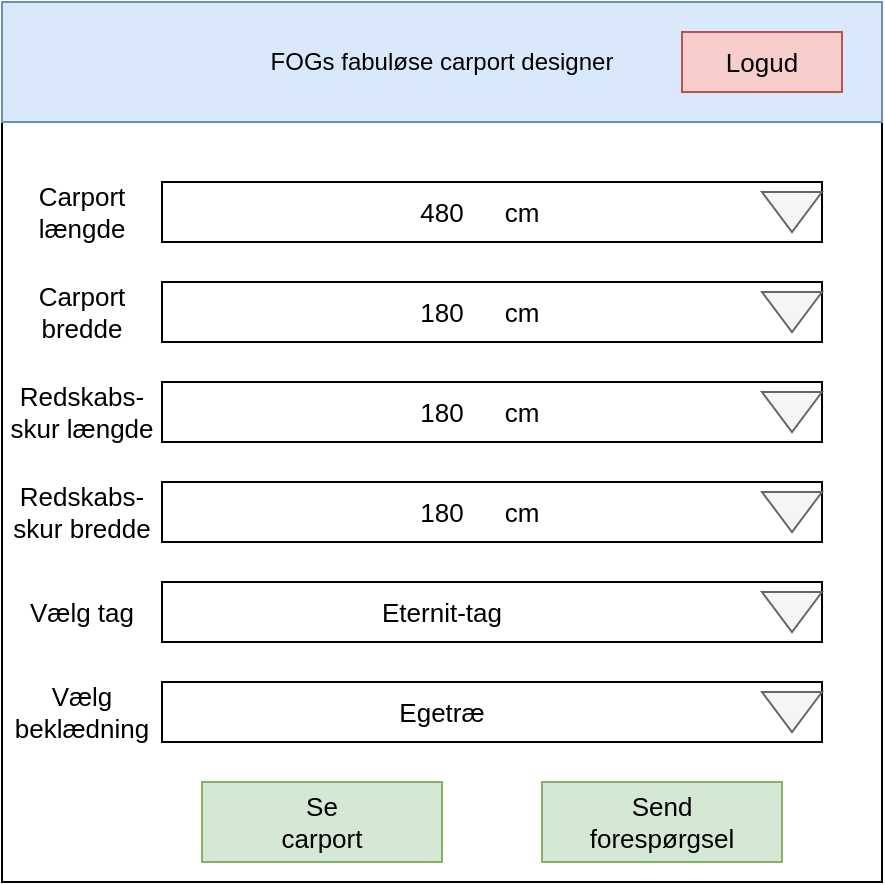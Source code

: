 <mxfile version="17.2.5" type="github" pages="2"><diagram id="GXxu1I1fXlMjUlktSYLD" name="Designer"><mxGraphModel dx="782" dy="468" grid="1" gridSize="10" guides="1" tooltips="1" connect="1" arrows="1" fold="1" page="1" pageScale="1" pageWidth="827" pageHeight="1169" math="0" shadow="0"><root><mxCell id="0"/><mxCell id="1" parent="0"/><mxCell id="NNXiwCYhRCMmsIzPx8DH-1" value="" style="whiteSpace=wrap;html=1;aspect=fixed;" vertex="1" parent="1"><mxGeometry x="140" y="10" width="440" height="440" as="geometry"/></mxCell><mxCell id="NNXiwCYhRCMmsIzPx8DH-2" value="" style="rounded=0;whiteSpace=wrap;html=1;fillColor=#dae8fc;strokeColor=#6c8ebf;" vertex="1" parent="1"><mxGeometry x="140" y="10" width="440" height="60" as="geometry"/></mxCell><mxCell id="NNXiwCYhRCMmsIzPx8DH-3" value="FOGs fabuløse carport designer" style="text;html=1;strokeColor=none;fillColor=none;align=center;verticalAlign=middle;whiteSpace=wrap;rounded=0;" vertex="1" parent="1"><mxGeometry x="260" y="25" width="200" height="30" as="geometry"/></mxCell><mxCell id="NNXiwCYhRCMmsIzPx8DH-4" value="" style="rounded=0;whiteSpace=wrap;html=1;fontSize=13;" vertex="1" parent="1"><mxGeometry x="220" y="100" width="330" height="30" as="geometry"/></mxCell><mxCell id="NNXiwCYhRCMmsIzPx8DH-5" value="Carport længde" style="text;html=1;strokeColor=none;fillColor=none;align=center;verticalAlign=middle;whiteSpace=wrap;rounded=0;fontSize=13;" vertex="1" parent="1"><mxGeometry x="150" y="100" width="60" height="30" as="geometry"/></mxCell><mxCell id="NNXiwCYhRCMmsIzPx8DH-6" value="" style="rounded=0;whiteSpace=wrap;html=1;fontSize=13;" vertex="1" parent="1"><mxGeometry x="220" y="150" width="330" height="30" as="geometry"/></mxCell><mxCell id="NNXiwCYhRCMmsIzPx8DH-7" value="" style="rounded=0;whiteSpace=wrap;html=1;fontSize=13;" vertex="1" parent="1"><mxGeometry x="220" y="350" width="330" height="30" as="geometry"/></mxCell><mxCell id="NNXiwCYhRCMmsIzPx8DH-9" value="" style="rounded=0;whiteSpace=wrap;html=1;fontSize=13;" vertex="1" parent="1"><mxGeometry x="220" y="300" width="330" height="30" as="geometry"/></mxCell><mxCell id="NNXiwCYhRCMmsIzPx8DH-10" value="" style="rounded=0;whiteSpace=wrap;html=1;fontSize=13;" vertex="1" parent="1"><mxGeometry x="220" y="250" width="330" height="30" as="geometry"/></mxCell><mxCell id="NNXiwCYhRCMmsIzPx8DH-11" value="" style="rounded=0;whiteSpace=wrap;html=1;fontSize=13;" vertex="1" parent="1"><mxGeometry x="220" y="200" width="330" height="30" as="geometry"/></mxCell><mxCell id="NNXiwCYhRCMmsIzPx8DH-12" value="Carport bredde" style="text;html=1;strokeColor=none;fillColor=none;align=center;verticalAlign=middle;whiteSpace=wrap;rounded=0;fontSize=13;" vertex="1" parent="1"><mxGeometry x="150" y="150" width="60" height="30" as="geometry"/></mxCell><mxCell id="NNXiwCYhRCMmsIzPx8DH-13" value="Redskabs-skur længde" style="text;html=1;strokeColor=none;fillColor=none;align=center;verticalAlign=middle;whiteSpace=wrap;rounded=0;fontSize=13;" vertex="1" parent="1"><mxGeometry x="140" y="200" width="80" height="30" as="geometry"/></mxCell><mxCell id="NNXiwCYhRCMmsIzPx8DH-14" value="Redskabs-skur bredde&lt;span style=&quot;color: rgba(0 , 0 , 0 , 0) ; font-family: monospace ; font-size: 0px&quot;&gt;%3CmxGraphModel%3E%3Croot%3E%3CmxCell%20id%3D%220%22%2F%3E%3CmxCell%20id%3D%221%22%20parent%3D%220%22%2F%3E%3CmxCell%20id%3D%222%22%20value%3D%22Redskabs-skur%20l%C3%A6ngde%22%20style%3D%22text%3Bhtml%3D1%3BstrokeColor%3Dnone%3BfillColor%3Dnone%3Balign%3Dcenter%3BverticalAlign%3Dmiddle%3BwhiteSpace%3Dwrap%3Brounded%3D0%3BfontSize%3D13%3B%22%20vertex%3D%221%22%20parent%3D%221%22%3E%3CmxGeometry%20x%3D%22140%22%20y%3D%22200%22%20width%3D%2280%22%20height%3D%2230%22%20as%3D%22geometry%22%2F%3E%3C%2FmxCell%3E%3C%2Froot%3E%3C%2FmxGraphModel%3E&lt;/span&gt;" style="text;html=1;strokeColor=none;fillColor=none;align=center;verticalAlign=middle;whiteSpace=wrap;rounded=0;fontSize=13;" vertex="1" parent="1"><mxGeometry x="140" y="250" width="80" height="30" as="geometry"/></mxCell><mxCell id="NNXiwCYhRCMmsIzPx8DH-15" value="Vælg tag" style="text;html=1;strokeColor=none;fillColor=none;align=center;verticalAlign=middle;whiteSpace=wrap;rounded=0;fontSize=13;" vertex="1" parent="1"><mxGeometry x="140" y="300" width="80" height="30" as="geometry"/></mxCell><mxCell id="NNXiwCYhRCMmsIzPx8DH-16" value="Vælg beklædning" style="text;html=1;strokeColor=none;fillColor=none;align=center;verticalAlign=middle;whiteSpace=wrap;rounded=0;fontSize=13;" vertex="1" parent="1"><mxGeometry x="140" y="350" width="80" height="30" as="geometry"/></mxCell><mxCell id="NNXiwCYhRCMmsIzPx8DH-18" value="cm" style="text;html=1;strokeColor=none;fillColor=none;align=center;verticalAlign=middle;whiteSpace=wrap;rounded=0;fontSize=13;" vertex="1" parent="1"><mxGeometry x="370" y="100" width="60" height="30" as="geometry"/></mxCell><mxCell id="NNXiwCYhRCMmsIzPx8DH-19" value="cm" style="text;html=1;strokeColor=none;fillColor=none;align=center;verticalAlign=middle;whiteSpace=wrap;rounded=0;fontSize=13;" vertex="1" parent="1"><mxGeometry x="370" y="250" width="60" height="30" as="geometry"/></mxCell><mxCell id="NNXiwCYhRCMmsIzPx8DH-20" value="cm" style="text;html=1;strokeColor=none;fillColor=none;align=center;verticalAlign=middle;whiteSpace=wrap;rounded=0;fontSize=13;" vertex="1" parent="1"><mxGeometry x="370" y="200" width="60" height="30" as="geometry"/></mxCell><mxCell id="NNXiwCYhRCMmsIzPx8DH-21" value="cm" style="text;html=1;strokeColor=none;fillColor=none;align=center;verticalAlign=middle;whiteSpace=wrap;rounded=0;fontSize=13;" vertex="1" parent="1"><mxGeometry x="370" y="150" width="60" height="30" as="geometry"/></mxCell><mxCell id="NNXiwCYhRCMmsIzPx8DH-22" value="480" style="text;html=1;strokeColor=none;fillColor=none;align=center;verticalAlign=middle;whiteSpace=wrap;rounded=0;fontSize=13;" vertex="1" parent="1"><mxGeometry x="330" y="100" width="60" height="30" as="geometry"/></mxCell><mxCell id="NNXiwCYhRCMmsIzPx8DH-25" value="180" style="text;html=1;strokeColor=none;fillColor=none;align=center;verticalAlign=middle;whiteSpace=wrap;rounded=0;fontSize=13;" vertex="1" parent="1"><mxGeometry x="330" y="150" width="60" height="30" as="geometry"/></mxCell><mxCell id="NNXiwCYhRCMmsIzPx8DH-26" value="180" style="text;html=1;strokeColor=none;fillColor=none;align=center;verticalAlign=middle;whiteSpace=wrap;rounded=0;fontSize=13;" vertex="1" parent="1"><mxGeometry x="330" y="200" width="60" height="30" as="geometry"/></mxCell><mxCell id="NNXiwCYhRCMmsIzPx8DH-27" value="180" style="text;html=1;strokeColor=none;fillColor=none;align=center;verticalAlign=middle;whiteSpace=wrap;rounded=0;fontSize=13;" vertex="1" parent="1"><mxGeometry x="330" y="250" width="60" height="30" as="geometry"/></mxCell><mxCell id="NNXiwCYhRCMmsIzPx8DH-28" value="Eternit-tag" style="text;html=1;strokeColor=none;fillColor=none;align=center;verticalAlign=middle;whiteSpace=wrap;rounded=0;fontSize=13;" vertex="1" parent="1"><mxGeometry x="310" y="300" width="100" height="30" as="geometry"/></mxCell><mxCell id="NNXiwCYhRCMmsIzPx8DH-29" value="Egetræ" style="text;html=1;strokeColor=none;fillColor=none;align=center;verticalAlign=middle;whiteSpace=wrap;rounded=0;fontSize=13;" vertex="1" parent="1"><mxGeometry x="330" y="350" width="60" height="30" as="geometry"/></mxCell><mxCell id="NNXiwCYhRCMmsIzPx8DH-30" value="" style="triangle;whiteSpace=wrap;html=1;fontSize=13;direction=south;fillColor=#f5f5f5;fontColor=#333333;strokeColor=#666666;" vertex="1" parent="1"><mxGeometry x="520" y="205" width="30" height="20" as="geometry"/></mxCell><mxCell id="NNXiwCYhRCMmsIzPx8DH-31" value="" style="triangle;whiteSpace=wrap;html=1;fontSize=13;direction=south;fillColor=#f5f5f5;fontColor=#333333;strokeColor=#666666;" vertex="1" parent="1"><mxGeometry x="520" y="255" width="30" height="20" as="geometry"/></mxCell><mxCell id="NNXiwCYhRCMmsIzPx8DH-32" value="" style="triangle;whiteSpace=wrap;html=1;fontSize=13;direction=south;fillColor=#f5f5f5;fontColor=#333333;strokeColor=#666666;" vertex="1" parent="1"><mxGeometry x="520" y="305" width="30" height="20" as="geometry"/></mxCell><mxCell id="NNXiwCYhRCMmsIzPx8DH-33" value="" style="triangle;whiteSpace=wrap;html=1;fontSize=13;direction=south;fillColor=#f5f5f5;fontColor=#333333;strokeColor=#666666;" vertex="1" parent="1"><mxGeometry x="520" y="355" width="30" height="20" as="geometry"/></mxCell><mxCell id="NNXiwCYhRCMmsIzPx8DH-39" value="" style="triangle;whiteSpace=wrap;html=1;fontSize=13;direction=south;fillColor=#f5f5f5;fontColor=#333333;strokeColor=#666666;" vertex="1" parent="1"><mxGeometry x="520" y="155" width="30" height="20" as="geometry"/></mxCell><mxCell id="NNXiwCYhRCMmsIzPx8DH-40" value="" style="triangle;whiteSpace=wrap;html=1;fontSize=13;direction=south;fillColor=#f5f5f5;fontColor=#333333;strokeColor=#666666;" vertex="1" parent="1"><mxGeometry x="520" y="105" width="30" height="20" as="geometry"/></mxCell><mxCell id="NNXiwCYhRCMmsIzPx8DH-42" value="" style="rounded=0;whiteSpace=wrap;html=1;fontSize=13;fillColor=#d5e8d4;strokeColor=#82b366;" vertex="1" parent="1"><mxGeometry x="410" y="400" width="120" height="40" as="geometry"/></mxCell><mxCell id="NNXiwCYhRCMmsIzPx8DH-43" value="" style="rounded=0;whiteSpace=wrap;html=1;fontSize=13;fillColor=#f8cecc;strokeColor=#b85450;" vertex="1" parent="1"><mxGeometry x="480" y="25" width="80" height="30" as="geometry"/></mxCell><mxCell id="NNXiwCYhRCMmsIzPx8DH-44" value="Logud" style="text;html=1;strokeColor=none;fillColor=none;align=center;verticalAlign=middle;whiteSpace=wrap;rounded=0;fontSize=13;" vertex="1" parent="1"><mxGeometry x="490" y="25" width="60" height="30" as="geometry"/></mxCell><mxCell id="NNXiwCYhRCMmsIzPx8DH-45" value="Send forespørgsel" style="text;html=1;strokeColor=none;fillColor=none;align=center;verticalAlign=middle;whiteSpace=wrap;rounded=0;fontSize=13;" vertex="1" parent="1"><mxGeometry x="440" y="405" width="60" height="30" as="geometry"/></mxCell><mxCell id="NNXiwCYhRCMmsIzPx8DH-47" value="" style="rounded=0;whiteSpace=wrap;html=1;fontSize=13;fillColor=#d5e8d4;strokeColor=#82b366;" vertex="1" parent="1"><mxGeometry x="240" y="400" width="120" height="40" as="geometry"/></mxCell><mxCell id="NNXiwCYhRCMmsIzPx8DH-48" value="Se carport" style="text;html=1;strokeColor=none;fillColor=none;align=center;verticalAlign=middle;whiteSpace=wrap;rounded=0;fontSize=13;" vertex="1" parent="1"><mxGeometry x="270" y="405" width="60" height="30" as="geometry"/></mxCell></root></mxGraphModel></diagram><diagram id="UfOHcKk4ZfOeeXDhI_GC" name="Se carport"><mxGraphModel dx="782" dy="468" grid="1" gridSize="10" guides="1" tooltips="1" connect="1" arrows="1" fold="1" page="1" pageScale="1" pageWidth="827" pageHeight="1169" math="0" shadow="0"><root><mxCell id="0"/><mxCell id="1" parent="0"/><mxCell id="PNO33Cb6v2qzjT-C3VFT-1" value="" style="whiteSpace=wrap;html=1;aspect=fixed;" vertex="1" parent="1"><mxGeometry x="140" y="10" width="440" height="440" as="geometry"/></mxCell><mxCell id="Yo3Th9uO_8FPMghWQhbU-1" value="" style="rounded=0;whiteSpace=wrap;html=1;fillColor=#dae8fc;strokeColor=#6c8ebf;" vertex="1" parent="1"><mxGeometry x="140" y="10" width="440" height="60" as="geometry"/></mxCell><mxCell id="zBdUyMfQjDX5ZZZ1WqkK-1" value="FOGs fabuløse carport designer" style="text;html=1;strokeColor=none;fillColor=none;align=center;verticalAlign=middle;whiteSpace=wrap;rounded=0;" vertex="1" parent="1"><mxGeometry x="260" y="25" width="200" height="30" as="geometry"/></mxCell><mxCell id="xcOEEvIejNoijvpaGwTF-1" value="" style="rounded=0;whiteSpace=wrap;html=1;fontSize=13;fillColor=#f8cecc;strokeColor=#b85450;" vertex="1" parent="1"><mxGeometry x="480" y="25" width="80" height="30" as="geometry"/></mxCell><mxCell id="jrpX5SXShY0fCjebfbG0-1" value="Logud" style="text;html=1;strokeColor=none;fillColor=none;align=center;verticalAlign=middle;whiteSpace=wrap;rounded=0;fontSize=13;" vertex="1" parent="1"><mxGeometry x="490" y="25" width="60" height="30" as="geometry"/></mxCell><mxCell id="MjcgAx6HCa3cSgHSwGn7-1" value="" style="shape=cube;whiteSpace=wrap;html=1;boundedLbl=1;backgroundOutline=1;darkOpacity=0.05;darkOpacity2=0.1;fontSize=13;" vertex="1" parent="1"><mxGeometry x="240" y="155" width="240" height="170" as="geometry"/></mxCell><mxCell id="MjcgAx6HCa3cSgHSwGn7-7" value="" style="shape=mxgraph.signs.transportation.car_2;html=1;pointerEvents=1;fillColor=#000000;strokeColor=none;verticalLabelPosition=bottom;verticalAlign=top;align=center;fontSize=13;" vertex="1" parent="1"><mxGeometry x="339" y="275" width="150" height="50" as="geometry"/></mxCell><mxCell id="MjcgAx6HCa3cSgHSwGn7-4" value="480" style="text;html=1;strokeColor=none;fillColor=none;align=center;verticalAlign=middle;whiteSpace=wrap;rounded=0;fontSize=13;" vertex="1" parent="1"><mxGeometry x="330" y="325" width="60" height="30" as="geometry"/></mxCell><mxCell id="MjcgAx6HCa3cSgHSwGn7-5" value="180" style="text;html=1;strokeColor=none;fillColor=none;align=center;verticalAlign=middle;whiteSpace=wrap;rounded=0;fontSize=13;" vertex="1" parent="1"><mxGeometry x="190" y="310" width="60" height="30" as="geometry"/></mxCell><mxCell id="MjcgAx6HCa3cSgHSwGn7-9" value="" style="rounded=0;whiteSpace=wrap;html=1;fontSize=13;fillColor=#f5f5f5;fontColor=#333333;strokeColor=#666666;" vertex="1" parent="1"><mxGeometry x="260" y="175" width="80" height="150" as="geometry"/></mxCell><mxCell id="MjcgAx6HCa3cSgHSwGn7-10" value="" style="rounded=0;whiteSpace=wrap;html=1;fontSize=13;fillColor=#f5f5f5;fontColor=#333333;strokeColor=#666666;" vertex="1" parent="1"><mxGeometry x="390" y="175" width="10" height="150" as="geometry"/></mxCell><mxCell id="MjcgAx6HCa3cSgHSwGn7-11" value="" style="rounded=0;whiteSpace=wrap;html=1;fontSize=13;fillColor=#f5f5f5;fontColor=#333333;strokeColor=#666666;" vertex="1" parent="1"><mxGeometry x="420" y="175" width="10" height="150" as="geometry"/></mxCell><mxCell id="MjcgAx6HCa3cSgHSwGn7-12" value="" style="rounded=0;whiteSpace=wrap;html=1;fontSize=13;fillColor=#f5f5f5;fontColor=#333333;strokeColor=#666666;" vertex="1" parent="1"><mxGeometry x="450" y="175" width="10" height="150" as="geometry"/></mxCell><mxCell id="MjcgAx6HCa3cSgHSwGn7-13" value="" style="rounded=0;whiteSpace=wrap;html=1;fontSize=13;fillColor=#f5f5f5;fontColor=#333333;strokeColor=#666666;" vertex="1" parent="1"><mxGeometry x="360" y="175" width="10" height="150" as="geometry"/></mxCell><mxCell id="MjcgAx6HCa3cSgHSwGn7-16" value="" style="rounded=0;whiteSpace=wrap;html=1;fontSize=13;" vertex="1" parent="1"><mxGeometry x="280" y="260" width="30" height="65" as="geometry"/></mxCell><mxCell id="Owqq6lNN58vied2tI9KJ-1" value="" style="rounded=0;whiteSpace=wrap;html=1;fontSize=13;fillColor=#d5e8d4;strokeColor=#82b366;" vertex="1" parent="1"><mxGeometry x="210" y="400" width="120" height="40" as="geometry"/></mxCell><mxCell id="Owqq6lNN58vied2tI9KJ-2" value="" style="rounded=0;whiteSpace=wrap;html=1;fontSize=13;fillColor=#d5e8d4;strokeColor=#82b366;" vertex="1" parent="1"><mxGeometry x="395" y="400" width="120" height="40" as="geometry"/></mxCell><mxCell id="Owqq6lNN58vied2tI9KJ-3" value="Gå tilbage" style="text;html=1;strokeColor=none;fillColor=none;align=center;verticalAlign=middle;whiteSpace=wrap;rounded=0;fontSize=13;" vertex="1" parent="1"><mxGeometry x="240" y="405" width="60" height="30" as="geometry"/></mxCell><mxCell id="Owqq6lNN58vied2tI9KJ-4" value="Send forespørgsel" style="text;html=1;strokeColor=none;fillColor=none;align=center;verticalAlign=middle;whiteSpace=wrap;rounded=0;fontSize=13;" vertex="1" parent="1"><mxGeometry x="425" y="405" width="60" height="30" as="geometry"/></mxCell></root></mxGraphModel></diagram></mxfile>